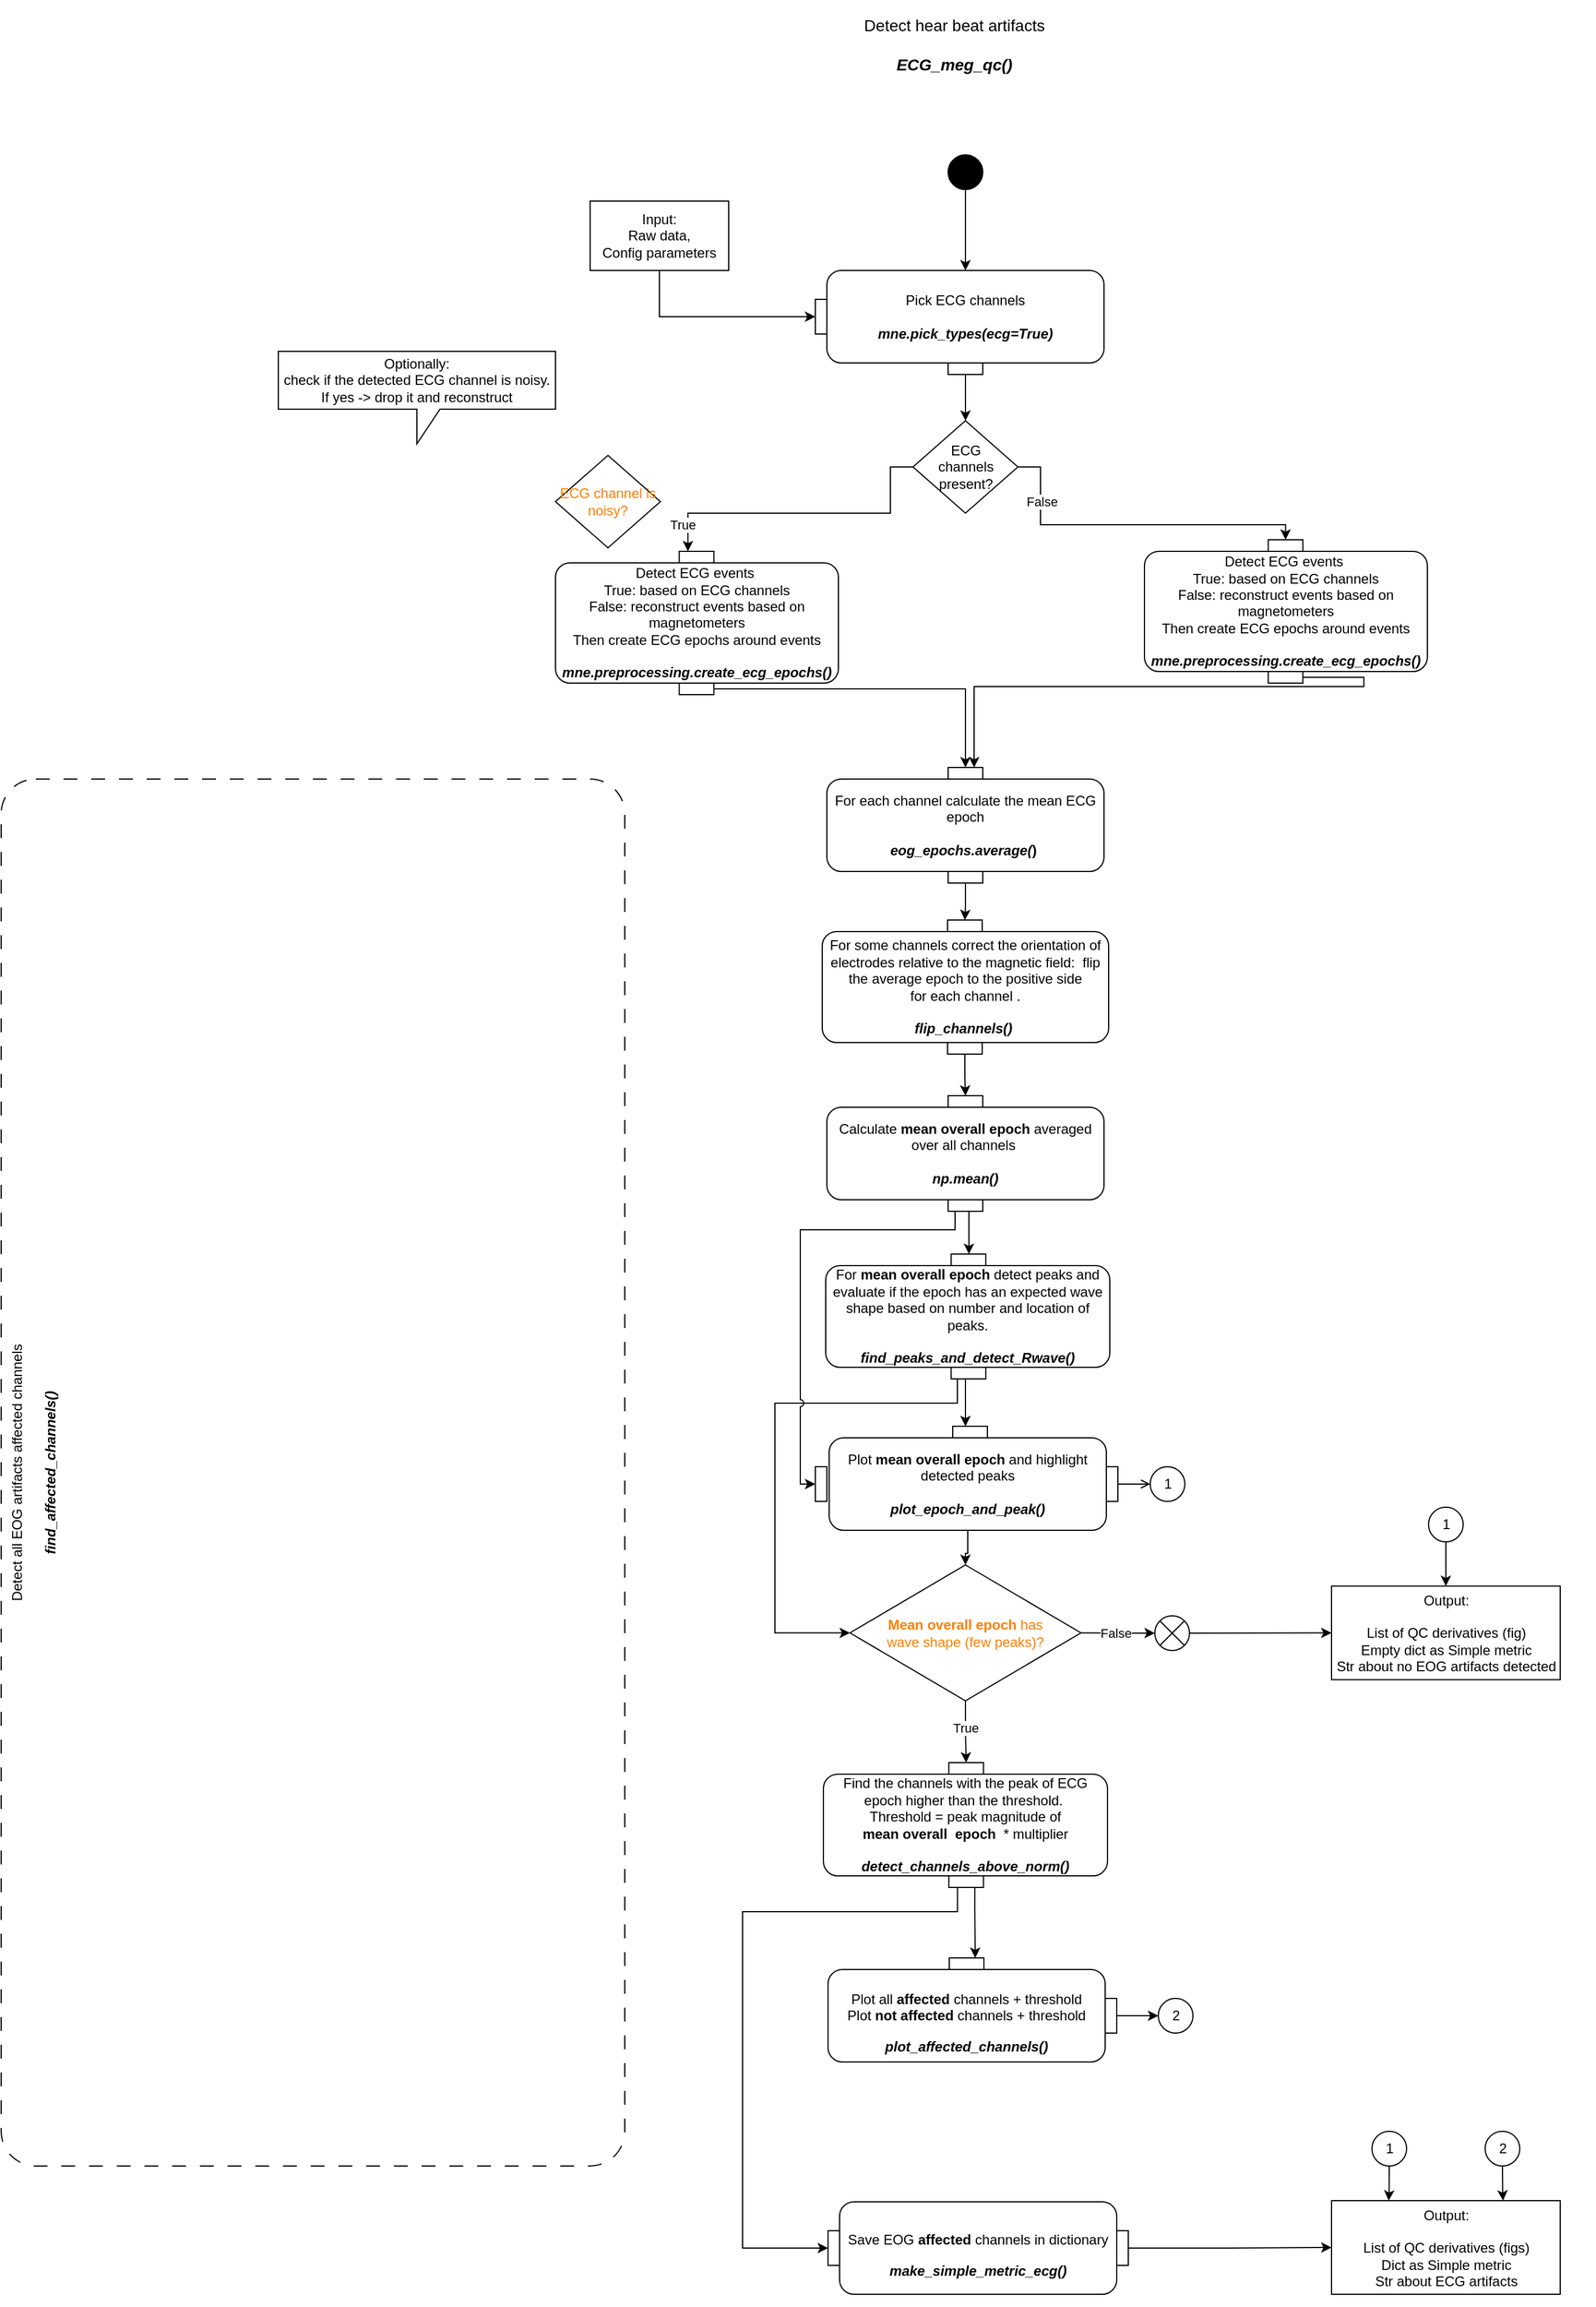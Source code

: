 <mxfile version="20.8.16" type="device"><diagram name="Page-1" id="929967ad-93f9-6ef4-fab6-5d389245f69c"><mxGraphModel dx="3105" dy="3197" grid="1" gridSize="10" guides="1" tooltips="1" connect="1" arrows="1" fold="1" page="0" pageScale="1.5" pageWidth="827" pageHeight="1169" background="none" math="0" shadow="0"><root><mxCell id="0" style=";html=1;"/><mxCell id="1" style=";html=1;" parent="0"/><mxCell id="1672d66443f91eb5-23" value="&lt;font style=&quot;font-size: 14px;&quot;&gt;&lt;span style=&quot;font-weight: normal;&quot;&gt;Detect hear beat artifacts&lt;/span&gt;&lt;br&gt;&lt;i&gt;ECG_meg_qc()&lt;/i&gt;&lt;br&gt;&lt;/font&gt;" style="text;strokeColor=none;fillColor=none;html=1;fontSize=28;fontStyle=1;verticalAlign=middle;align=center;" parent="1" vertex="1"><mxGeometry x="-1190" y="-1820" width="1110" height="40" as="geometry"/></mxCell><mxCell id="qlgW9oU40mQZMEhXMN03-3" style="edgeStyle=orthogonalEdgeStyle;rounded=0;orthogonalLoop=1;jettySize=auto;html=1;entryX=0;entryY=0.5;entryDx=0;entryDy=0;" parent="1" source="q_XP9tdPbFsaZTS1878Z-1" target="q_XP9tdPbFsaZTS1878Z-9" edge="1"><mxGeometry relative="1" as="geometry"><Array as="points"><mxPoint x="-890" y="-1560"/></Array></mxGeometry></mxCell><mxCell id="q_XP9tdPbFsaZTS1878Z-1" value="Input:&lt;br style=&quot;border-color: var(--border-color);&quot;&gt;Raw data,&lt;br&gt;Config parameters" style="rounded=0;whiteSpace=wrap;html=1;" parent="1" vertex="1"><mxGeometry x="-950" y="-1660" width="120" height="60" as="geometry"/></mxCell><mxCell id="q_XP9tdPbFsaZTS1878Z-12" value="" style="edgeStyle=orthogonalEdgeStyle;rounded=0;orthogonalLoop=1;jettySize=auto;html=1;" parent="1" source="q_XP9tdPbFsaZTS1878Z-2" target="q_XP9tdPbFsaZTS1878Z-8" edge="1"><mxGeometry relative="1" as="geometry"/></mxCell><mxCell id="q_XP9tdPbFsaZTS1878Z-2" value="" style="ellipse;fillColor=strokeColor;" parent="1" vertex="1"><mxGeometry x="-640" y="-1700" width="30" height="30" as="geometry"/></mxCell><mxCell id="q_XP9tdPbFsaZTS1878Z-7" value="" style="group;flipV=1;" parent="1" vertex="1" connectable="0"><mxGeometry x="-755" y="-1600" width="250" height="90" as="geometry"/></mxCell><mxCell id="q_XP9tdPbFsaZTS1878Z-8" value="Pick ECG channels&lt;br&gt;&lt;br&gt;&lt;b&gt;&lt;i&gt;mne.pick_types(ecg=True)&lt;/i&gt;&lt;/b&gt;" style="html=1;align=center;verticalAlign=middle;rounded=1;absoluteArcSize=1;arcSize=25;dashed=0;fontFamily=Helvetica;fontSize=12;whiteSpace=wrap;container=0;noLabel=0;imageAlign=center;" parent="q_XP9tdPbFsaZTS1878Z-7" vertex="1"><mxGeometry x="10" width="240" height="80" as="geometry"/></mxCell><mxCell id="q_XP9tdPbFsaZTS1878Z-9" value="pinIn 2" style="fontStyle=0;labelPosition=left;verticalLabelPosition=middle;align=right;verticalAlign=middle;spacingLeft=2;fontFamily=Helvetica;fontSize=12;flipH=0;resizable=0;container=0;noLabel=1;" parent="q_XP9tdPbFsaZTS1878Z-7" vertex="1"><mxGeometry y="25" width="10" height="30" as="geometry"/></mxCell><mxCell id="q_XP9tdPbFsaZTS1878Z-10" value="pinIn 1" style="fontStyle=0;labelPosition=center;verticalLabelPosition=top;align=center;verticalAlign=bottom;spacingLeft=2;fontFamily=Helvetica;fontSize=12;resizable=0;container=0;noLabel=1;" parent="q_XP9tdPbFsaZTS1878Z-7" vertex="1"><mxGeometry x="115" y="80" width="30" height="10" as="geometry"/></mxCell><mxCell id="q_XP9tdPbFsaZTS1878Z-17" value="" style="edgeStyle=orthogonalEdgeStyle;rounded=0;orthogonalLoop=1;jettySize=auto;html=1;entryX=0.5;entryY=0;entryDx=0;entryDy=0;" parent="1" source="q_XP9tdPbFsaZTS1878Z-14" target="huTJLk3M8OtfZe6XO08h-4" edge="1"><mxGeometry relative="1" as="geometry"><mxPoint x="-500" y="-1429" as="targetPoint"/><Array as="points"><mxPoint x="-560" y="-1430"/><mxPoint x="-560" y="-1380"/><mxPoint x="-348" y="-1380"/></Array></mxGeometry></mxCell><mxCell id="q_XP9tdPbFsaZTS1878Z-18" value="False" style="edgeLabel;html=1;align=center;verticalAlign=middle;resizable=0;points=[];" parent="q_XP9tdPbFsaZTS1878Z-17" vertex="1" connectable="0"><mxGeometry x="-0.092" y="-2" relative="1" as="geometry"><mxPoint x="-64" y="-22" as="offset"/></mxGeometry></mxCell><mxCell id="q_XP9tdPbFsaZTS1878Z-28" value="" style="edgeStyle=orthogonalEdgeStyle;rounded=0;orthogonalLoop=1;jettySize=auto;html=1;exitX=0;exitY=0.5;exitDx=0;exitDy=0;entryX=0.25;entryY=0;entryDx=0;entryDy=0;" parent="1" source="q_XP9tdPbFsaZTS1878Z-14" target="q_XP9tdPbFsaZTS1878Z-27" edge="1"><mxGeometry relative="1" as="geometry"><Array as="points"><mxPoint x="-690" y="-1430"/><mxPoint x="-690" y="-1390"/><mxPoint x="-865" y="-1390"/></Array></mxGeometry></mxCell><mxCell id="jzh1gqENJoQ-7TW8aTZ5-17" value="True" style="edgeLabel;html=1;align=center;verticalAlign=middle;resizable=0;points=[];" parent="q_XP9tdPbFsaZTS1878Z-28" vertex="1" connectable="0"><mxGeometry x="-0.2" y="-2" relative="1" as="geometry"><mxPoint x="-133" y="12" as="offset"/></mxGeometry></mxCell><mxCell id="q_XP9tdPbFsaZTS1878Z-14" value="ECG &lt;br&gt;channels present?" style="rhombus;whiteSpace=wrap;html=1;fontFamily=Helvetica;fontColor=#000000;" parent="1" vertex="1"><mxGeometry x="-670.44" y="-1470" width="90.87" height="80" as="geometry"/></mxCell><mxCell id="q_XP9tdPbFsaZTS1878Z-15" value="" style="edgeStyle=orthogonalEdgeStyle;rounded=0;orthogonalLoop=1;jettySize=auto;html=1;" parent="1" source="q_XP9tdPbFsaZTS1878Z-10" target="q_XP9tdPbFsaZTS1878Z-14" edge="1"><mxGeometry relative="1" as="geometry"/></mxCell><mxCell id="q_XP9tdPbFsaZTS1878Z-24" value="" style="group;spacingLeft=5;spacingRight=2;whiteSpace=wrap;" parent="1" vertex="1" connectable="0"><mxGeometry x="-980" y="-1360" width="245" height="130" as="geometry"/></mxCell><mxCell id="q_XP9tdPbFsaZTS1878Z-25" value="&lt;div style=&quot;border-color: var(--border-color);&quot;&gt;&lt;div style=&quot;border-color: var(--border-color);&quot;&gt;&lt;font style=&quot;border-color: var(--border-color);&quot;&gt;Detect ECG events&amp;nbsp;&lt;/font&gt;&lt;/div&gt;&lt;div style=&quot;border-color: var(--border-color);&quot;&gt;&lt;font style=&quot;border-color: var(--border-color);&quot;&gt;True: based on ECG channels&lt;/font&gt;&lt;/div&gt;&lt;div style=&quot;border-color: var(--border-color);&quot;&gt;&lt;font style=&quot;border-color: var(--border-color);&quot;&gt;False: reconstruct events based on magnetometers&lt;/font&gt;&lt;/div&gt;&lt;div style=&quot;border-color: var(--border-color);&quot;&gt;&lt;font style=&quot;border-color: var(--border-color);&quot;&gt;Then create ECG epochs around events&lt;/font&gt;&lt;/div&gt;&lt;/div&gt;&lt;br&gt;&lt;i&gt;&lt;b&gt;&lt;font style=&quot;border-color: var(--border-color);&quot;&gt;mne.preprocessing.&lt;/font&gt;create_ecg_epochs()&lt;/b&gt;&lt;/i&gt;" style="html=1;align=center;verticalAlign=middle;rounded=1;absoluteArcSize=1;arcSize=25;dashed=0;fontFamily=Helvetica;fontSize=12;whiteSpace=wrap;container=0;noLabel=0;imageAlign=center;" parent="q_XP9tdPbFsaZTS1878Z-24" vertex="1"><mxGeometry y="13" width="245.0" height="104" as="geometry"/></mxCell><mxCell id="q_XP9tdPbFsaZTS1878Z-26" value="pinOut 2" style="fontStyle=0;labelPosition=center;verticalLabelPosition=bottom;align=center;verticalAlign=top;spacingLeft=2;fontFamily=Helvetica;fontSize=12;resizable=0;container=0;noLabel=1;" parent="q_XP9tdPbFsaZTS1878Z-24" vertex="1"><mxGeometry x="107.187" y="117" width="30" height="10" as="geometry"/></mxCell><mxCell id="q_XP9tdPbFsaZTS1878Z-27" value="pinIn 1" style="fontStyle=0;labelPosition=center;verticalLabelPosition=top;align=center;verticalAlign=bottom;spacingLeft=2;fontFamily=Helvetica;fontSize=12;resizable=0;container=0;noLabel=1;" parent="q_XP9tdPbFsaZTS1878Z-24" vertex="1"><mxGeometry x="107.187" y="3" width="30" height="10" as="geometry"/></mxCell><mxCell id="q_XP9tdPbFsaZTS1878Z-124" value="" style="edgeStyle=orthogonalEdgeStyle;rounded=0;orthogonalLoop=1;jettySize=auto;html=1;" parent="1" source="q_XP9tdPbFsaZTS1878Z-117" target="q_XP9tdPbFsaZTS1878Z-123" edge="1"><mxGeometry relative="1" as="geometry"/></mxCell><mxCell id="q_XP9tdPbFsaZTS1878Z-125" value="True" style="edgeLabel;html=1;align=center;verticalAlign=middle;resizable=0;points=[];" parent="q_XP9tdPbFsaZTS1878Z-124" vertex="1" connectable="0"><mxGeometry x="-0.128" relative="1" as="geometry"><mxPoint as="offset"/></mxGeometry></mxCell><mxCell id="jzh1gqENJoQ-7TW8aTZ5-4" value="" style="edgeStyle=orthogonalEdgeStyle;rounded=0;jumpStyle=arc;orthogonalLoop=1;jettySize=auto;html=1;" parent="1" source="q_XP9tdPbFsaZTS1878Z-117" target="jzh1gqENJoQ-7TW8aTZ5-3" edge="1"><mxGeometry relative="1" as="geometry"/></mxCell><mxCell id="jzh1gqENJoQ-7TW8aTZ5-5" value="False" style="edgeLabel;html=1;align=center;verticalAlign=middle;resizable=0;points=[];" parent="jzh1gqENJoQ-7TW8aTZ5-4" vertex="1" connectable="0"><mxGeometry x="-0.066" relative="1" as="geometry"><mxPoint as="offset"/></mxGeometry></mxCell><mxCell id="q_XP9tdPbFsaZTS1878Z-117" value="&lt;font color=&quot;#ff8000&quot;&gt;&lt;b&gt;Mean overall epoch&lt;/b&gt; has &lt;br&gt;wave shape (few peaks)?&lt;/font&gt;" style="rhombus;html=1;fontSize=12;whiteSpace=wrap;" parent="1" vertex="1"><mxGeometry x="-725" y="-480" width="200" height="117.5" as="geometry"/></mxCell><mxCell id="q_XP9tdPbFsaZTS1878Z-118" style="edgeStyle=orthogonalEdgeStyle;rounded=0;orthogonalLoop=1;jettySize=auto;html=1;entryX=0;entryY=0.5;entryDx=0;entryDy=0;exitX=0.25;exitY=1;exitDx=0;exitDy=0;jumpStyle=arc;" parent="1" source="q_XP9tdPbFsaZTS1878Z-78" target="q_XP9tdPbFsaZTS1878Z-117" edge="1"><mxGeometry relative="1" as="geometry"><mxPoint x="-618" y="-641" as="sourcePoint"/><Array as="points"><mxPoint x="-632" y="-620"/><mxPoint x="-790" y="-620"/><mxPoint x="-790" y="-421"/></Array><mxPoint x="-750" y="-421" as="targetPoint"/></mxGeometry></mxCell><mxCell id="q_XP9tdPbFsaZTS1878Z-120" value="" style="group" parent="1" vertex="1" connectable="0"><mxGeometry x="-747" y="-310" width="397" height="290" as="geometry"/></mxCell><mxCell id="q_XP9tdPbFsaZTS1878Z-121" value="&lt;div style=&quot;border-color: var(--border-color);&quot;&gt;Find the channels with the&amp;nbsp;peak&lt;span style=&quot;border-color: var(--border-color); background-color: initial;&quot;&gt;&amp;nbsp;of ECG epoch higher than the threshold.&amp;nbsp;&lt;/span&gt;&lt;/div&gt;&lt;div style=&quot;border-color: var(--border-color);&quot;&gt;&lt;span style=&quot;border-color: var(--border-color); background-color: initial;&quot;&gt;Threshold = peak magnitude of &lt;br&gt;&lt;b&gt;mean overall&amp;nbsp; epoch&lt;/b&gt;&amp;nbsp; * multiplier&lt;/span&gt;&lt;/div&gt;&lt;br style=&quot;border-color: var(--border-color);&quot;&gt;&lt;b&gt;&lt;i&gt;detect_channels_above_norm()&lt;/i&gt;&lt;/b&gt;" style="html=1;align=center;verticalAlign=middle;rounded=1;absoluteArcSize=1;arcSize=25;dashed=0;fontFamily=Helvetica;fontSize=12;whiteSpace=wrap;container=0;noLabel=0;imageAlign=center;" parent="q_XP9tdPbFsaZTS1878Z-120" vertex="1"><mxGeometry x="-1" y="11" width="246.0" height="88" as="geometry"/></mxCell><mxCell id="q_XP9tdPbFsaZTS1878Z-122" value="pinOut 2" style="fontStyle=0;labelPosition=center;verticalLabelPosition=bottom;align=center;verticalAlign=top;spacingLeft=2;fontFamily=Helvetica;fontSize=12;resizable=0;container=0;noLabel=1;" parent="q_XP9tdPbFsaZTS1878Z-120" vertex="1"><mxGeometry x="107.625" y="99.0" width="30" height="10" as="geometry"/></mxCell><mxCell id="q_XP9tdPbFsaZTS1878Z-123" value="pinIn 1" style="fontStyle=0;labelPosition=center;verticalLabelPosition=top;align=center;verticalAlign=bottom;spacingLeft=2;fontFamily=Helvetica;fontSize=12;resizable=0;container=0;noLabel=1;" parent="q_XP9tdPbFsaZTS1878Z-120" vertex="1"><mxGeometry x="107.625" y="1" width="30" height="10" as="geometry"/></mxCell><mxCell id="q_XP9tdPbFsaZTS1878Z-130" value="" style="edgeStyle=orthogonalEdgeStyle;rounded=0;orthogonalLoop=1;jettySize=auto;html=1;exitX=0.75;exitY=1;exitDx=0;exitDy=0;entryX=0.75;entryY=0;entryDx=0;entryDy=0;" parent="1" source="q_XP9tdPbFsaZTS1878Z-122" target="q_XP9tdPbFsaZTS1878Z-129" edge="1"><mxGeometry relative="1" as="geometry"><mxPoint x="-621" y="-200" as="sourcePoint"/><mxPoint x="-621" y="-160" as="targetPoint"/><Array as="points"><mxPoint x="-617" y="-181"/><mxPoint x="-616" y="-160"/></Array></mxGeometry></mxCell><mxCell id="q_XP9tdPbFsaZTS1878Z-132" value="" style="group" parent="1" vertex="1" connectable="0"><mxGeometry x="-744" y="-140" width="250" height="100" as="geometry"/></mxCell><mxCell id="q_XP9tdPbFsaZTS1878Z-126" value="" style="group" parent="q_XP9tdPbFsaZTS1878Z-132" vertex="1" connectable="0"><mxGeometry width="240" height="100" as="geometry"/></mxCell><mxCell id="q_XP9tdPbFsaZTS1878Z-127" value="&lt;p style=&quot;border-color: var(--border-color);&quot;&gt;Plot all&lt;b style=&quot;border-color: var(--border-color);&quot;&gt;&amp;nbsp;affected&lt;/b&gt;&amp;nbsp;channels + threshold&lt;br&gt;&lt;span style=&quot;background-color: initial;&quot;&gt;Plot&amp;nbsp;&lt;/span&gt;&lt;b style=&quot;background-color: initial; border-color: var(--border-color);&quot;&gt;not affected&amp;nbsp;&lt;/b&gt;&lt;span style=&quot;background-color: initial;&quot;&gt;channels + threshold&lt;/span&gt;&lt;/p&gt;&lt;b&gt;&lt;i&gt;plot_affected_channels()&lt;/i&gt;&lt;/b&gt;" style="html=1;align=center;verticalAlign=middle;rounded=1;absoluteArcSize=1;arcSize=25;dashed=0;fontFamily=Helvetica;fontSize=12;whiteSpace=wrap;container=0;noLabel=0;imageAlign=center;" parent="q_XP9tdPbFsaZTS1878Z-126" vertex="1"><mxGeometry y="10" width="240" height="80" as="geometry"/></mxCell><mxCell id="q_XP9tdPbFsaZTS1878Z-129" value="pinIn 1" style="fontStyle=0;labelPosition=center;verticalLabelPosition=top;align=center;verticalAlign=bottom;spacingLeft=2;fontFamily=Helvetica;fontSize=12;resizable=0;container=0;noLabel=1;" parent="q_XP9tdPbFsaZTS1878Z-126" vertex="1"><mxGeometry x="105" width="30" height="10" as="geometry"/></mxCell><mxCell id="q_XP9tdPbFsaZTS1878Z-131" value="pinOut 1" style="fontStyle=0;labelPosition=right;verticalLabelPosition=middle;align=left;verticalAlign=middle;spacingLeft=2;fontFamily=Helvetica;fontSize=12;resizable=0;container=0;noLabel=1;" parent="q_XP9tdPbFsaZTS1878Z-132" vertex="1"><mxGeometry x="240" y="35.0" width="10" height="30" as="geometry"/></mxCell><mxCell id="q_XP9tdPbFsaZTS1878Z-162" value="2" style="ellipse;html=1;" parent="1" vertex="1"><mxGeometry x="-458" y="-105" width="30" height="30" as="geometry"/></mxCell><mxCell id="q_XP9tdPbFsaZTS1878Z-163" value="" style="edgeStyle=orthogonalEdgeStyle;rounded=0;orthogonalLoop=1;jettySize=auto;html=1;" parent="1" source="q_XP9tdPbFsaZTS1878Z-131" target="q_XP9tdPbFsaZTS1878Z-162" edge="1"><mxGeometry relative="1" as="geometry"/></mxCell><mxCell id="zNMVAwUSSOP5G73fzrCB-3" value="" style="edgeStyle=orthogonalEdgeStyle;rounded=0;orthogonalLoop=1;jettySize=auto;html=1;" parent="1" source="q_XP9tdPbFsaZTS1878Z-26" target="q_XP9tdPbFsaZTS1878Z-42" edge="1"><mxGeometry relative="1" as="geometry"/></mxCell><mxCell id="zNMVAwUSSOP5G73fzrCB-4" style="edgeStyle=orthogonalEdgeStyle;rounded=0;orthogonalLoop=1;jettySize=auto;html=1;exitX=0.25;exitY=1;exitDx=0;exitDy=0;entryX=0;entryY=0.5;entryDx=0;entryDy=0;" parent="1" source="q_XP9tdPbFsaZTS1878Z-122" target="zNMVAwUSSOP5G73fzrCB-5" edge="1"><mxGeometry relative="1" as="geometry"><mxPoint x="-778" y="-10" as="targetPoint"/><Array as="points"><mxPoint x="-631" y="-180"/><mxPoint x="-818" y="-180"/><mxPoint x="-818" y="111"/></Array></mxGeometry></mxCell><mxCell id="zNMVAwUSSOP5G73fzrCB-7" value="" style="group" parent="1" vertex="1" connectable="0"><mxGeometry x="-744" y="61" width="260" height="100" as="geometry"/></mxCell><mxCell id="q_XP9tdPbFsaZTS1878Z-164" value="" style="group" parent="zNMVAwUSSOP5G73fzrCB-7" vertex="1" connectable="0"><mxGeometry x="10" width="250" height="100" as="geometry"/></mxCell><mxCell id="q_XP9tdPbFsaZTS1878Z-165" value="" style="group" parent="q_XP9tdPbFsaZTS1878Z-164" vertex="1" connectable="0"><mxGeometry width="240" height="100" as="geometry"/></mxCell><mxCell id="q_XP9tdPbFsaZTS1878Z-166" value="&lt;p style=&quot;border-color: var(--border-color);&quot;&gt;Save EOG&amp;nbsp;&lt;b style=&quot;border-color: var(--border-color);&quot;&gt;affected&lt;/b&gt;&amp;nbsp;channels in dictionary&lt;br&gt;&lt;/p&gt;&lt;i&gt;&lt;b&gt;make_simple_metric_ecg()&lt;/b&gt;&lt;/i&gt;" style="html=1;align=center;verticalAlign=middle;rounded=1;absoluteArcSize=1;arcSize=25;dashed=0;fontFamily=Helvetica;fontSize=12;whiteSpace=wrap;container=0;noLabel=0;imageAlign=center;" parent="q_XP9tdPbFsaZTS1878Z-165" vertex="1"><mxGeometry y="10" width="240" height="80" as="geometry"/></mxCell><mxCell id="q_XP9tdPbFsaZTS1878Z-168" value="pinOut 1" style="fontStyle=0;labelPosition=right;verticalLabelPosition=middle;align=left;verticalAlign=middle;spacingLeft=2;fontFamily=Helvetica;fontSize=12;resizable=0;container=0;noLabel=1;" parent="q_XP9tdPbFsaZTS1878Z-164" vertex="1"><mxGeometry x="240" y="35.0" width="10" height="30" as="geometry"/></mxCell><mxCell id="zNMVAwUSSOP5G73fzrCB-5" value="pinOut 1" style="fontStyle=0;labelPosition=right;verticalLabelPosition=middle;align=left;verticalAlign=middle;spacingLeft=2;fontFamily=Helvetica;fontSize=12;resizable=0;container=0;noLabel=1;" parent="zNMVAwUSSOP5G73fzrCB-7" vertex="1"><mxGeometry y="35.0" width="10" height="30" as="geometry"/></mxCell><mxCell id="zNMVAwUSSOP5G73fzrCB-8" value="Output:&lt;br style=&quot;border-color: var(--border-color);&quot;&gt;&lt;br style=&quot;border-color: var(--border-color);&quot;&gt;List of QC derivatives (figs)&lt;br style=&quot;border-color: var(--border-color);&quot;&gt;Dict as Simple metric&lt;br style=&quot;border-color: var(--border-color);&quot;&gt;Str about ECG artifacts" style="html=1;dashed=0;fontFamily=Helvetica;fontSize=12;fontColor=rgb(0, 0, 0);align=center;strokeColor=rgb(0, 0, 0);fillColor=rgb(255, 255, 255);" parent="1" vertex="1"><mxGeometry x="-308" y="70" width="198" height="81" as="geometry"/></mxCell><mxCell id="zNMVAwUSSOP5G73fzrCB-9" style="edgeStyle=orthogonalEdgeStyle;rounded=0;orthogonalLoop=1;jettySize=auto;html=1;" parent="1" source="q_XP9tdPbFsaZTS1878Z-168" target="zNMVAwUSSOP5G73fzrCB-8" edge="1"><mxGeometry relative="1" as="geometry"/></mxCell><mxCell id="q_XP9tdPbFsaZTS1878Z-39" value="" style="group" parent="1" vertex="1" connectable="0"><mxGeometry x="-745" y="-1170" width="240" height="100" as="geometry"/></mxCell><mxCell id="q_XP9tdPbFsaZTS1878Z-40" value="For each channel calculate the mean ECG epoch&lt;br&gt;&lt;br&gt;&lt;b&gt;&lt;i&gt;eog_epochs&lt;span style=&quot;border-color: var(--border-color); background-color: initial;&quot;&gt;.&lt;/span&gt;&lt;span style=&quot;border-color: var(--border-color); background-color: initial;&quot;&gt;average(&lt;/span&gt;&lt;/i&gt;&lt;/b&gt;&lt;span style=&quot;border-color: var(--border-color); font-weight: 700; background-color: initial;&quot;&gt;)&amp;nbsp;&lt;/span&gt;" style="html=1;align=center;verticalAlign=middle;rounded=1;absoluteArcSize=1;arcSize=25;dashed=0;fontFamily=Helvetica;fontSize=12;whiteSpace=wrap;container=0;noLabel=0;imageAlign=center;" parent="q_XP9tdPbFsaZTS1878Z-39" vertex="1"><mxGeometry y="10" width="240" height="80" as="geometry"/></mxCell><mxCell id="q_XP9tdPbFsaZTS1878Z-41" value="pinOut 2" style="fontStyle=0;labelPosition=center;verticalLabelPosition=bottom;align=center;verticalAlign=top;spacingLeft=2;fontFamily=Helvetica;fontSize=12;resizable=0;container=0;noLabel=1;" parent="q_XP9tdPbFsaZTS1878Z-39" vertex="1"><mxGeometry x="105" y="90" width="30" height="10" as="geometry"/></mxCell><mxCell id="q_XP9tdPbFsaZTS1878Z-42" value="pinIn 1" style="fontStyle=0;labelPosition=center;verticalLabelPosition=top;align=center;verticalAlign=bottom;spacingLeft=2;fontFamily=Helvetica;fontSize=12;resizable=0;container=0;noLabel=1;" parent="q_XP9tdPbFsaZTS1878Z-39" vertex="1"><mxGeometry x="105" width="30" height="10" as="geometry"/></mxCell><mxCell id="q_XP9tdPbFsaZTS1878Z-43" value="" style="group" parent="1" vertex="1" connectable="0"><mxGeometry x="-749" y="-1040" width="248" height="120" as="geometry"/></mxCell><mxCell id="q_XP9tdPbFsaZTS1878Z-44" value="For some channels correct the orientation of electrodes relative to the magnetic field:&amp;nbsp;&amp;nbsp;flip the average epoch to the positive side&lt;br&gt;for each channel&amp;nbsp;&lt;span style=&quot;border-color: var(--border-color); background-color: initial;&quot;&gt;.&lt;/span&gt;&lt;br&gt;&lt;br&gt;&lt;b&gt;&lt;i&gt;flip_channels()&lt;/i&gt;&lt;/b&gt;&amp;nbsp;" style="html=1;align=center;verticalAlign=middle;rounded=1;absoluteArcSize=1;arcSize=25;dashed=0;fontFamily=Helvetica;fontSize=12;whiteSpace=wrap;container=0;noLabel=0;imageAlign=center;" parent="q_XP9tdPbFsaZTS1878Z-43" vertex="1"><mxGeometry y="12" width="248" height="96" as="geometry"/></mxCell><mxCell id="q_XP9tdPbFsaZTS1878Z-45" value="pinOut 2" style="fontStyle=0;labelPosition=center;verticalLabelPosition=bottom;align=center;verticalAlign=top;spacingLeft=2;fontFamily=Helvetica;fontSize=12;resizable=0;container=0;noLabel=1;" parent="q_XP9tdPbFsaZTS1878Z-43" vertex="1"><mxGeometry x="108.5" y="108" width="30" height="10" as="geometry"/></mxCell><mxCell id="q_XP9tdPbFsaZTS1878Z-46" value="pinIn 1" style="fontStyle=0;labelPosition=center;verticalLabelPosition=top;align=center;verticalAlign=bottom;spacingLeft=2;fontFamily=Helvetica;fontSize=12;resizable=0;container=0;noLabel=1;" parent="q_XP9tdPbFsaZTS1878Z-43" vertex="1"><mxGeometry x="108.5" y="2" width="30" height="10" as="geometry"/></mxCell><mxCell id="q_XP9tdPbFsaZTS1878Z-47" value="" style="edgeStyle=orthogonalEdgeStyle;rounded=0;orthogonalLoop=1;jettySize=auto;html=1;" parent="1" source="q_XP9tdPbFsaZTS1878Z-41" target="q_XP9tdPbFsaZTS1878Z-46" edge="1"><mxGeometry relative="1" as="geometry"/></mxCell><mxCell id="q_XP9tdPbFsaZTS1878Z-57" value="" style="edgeStyle=orthogonalEdgeStyle;rounded=0;orthogonalLoop=1;jettySize=auto;html=1;" parent="1" source="q_XP9tdPbFsaZTS1878Z-45" target="q_XP9tdPbFsaZTS1878Z-55" edge="1"><mxGeometry relative="1" as="geometry"/></mxCell><mxCell id="q_XP9tdPbFsaZTS1878Z-108" style="edgeStyle=orthogonalEdgeStyle;rounded=0;orthogonalLoop=1;jettySize=auto;html=1;entryX=0.5;entryY=0;entryDx=0;entryDy=0;" parent="1" edge="1"><mxGeometry relative="1" as="geometry"><mxPoint x="-626.444" y="-641" as="sourcePoint"/><mxPoint x="-625" y="-600" as="targetPoint"/><Array as="points"><mxPoint x="-625" y="-641"/></Array></mxGeometry></mxCell><mxCell id="q_XP9tdPbFsaZTS1878Z-109" style="edgeStyle=orthogonalEdgeStyle;rounded=0;orthogonalLoop=1;jettySize=auto;html=1;entryX=0;entryY=0.5;entryDx=0;entryDy=0;jumpStyle=arc;exitX=0.25;exitY=1;exitDx=0;exitDy=0;" parent="1" source="q_XP9tdPbFsaZTS1878Z-54" target="q_XP9tdPbFsaZTS1878Z-116" edge="1"><mxGeometry relative="1" as="geometry"><mxPoint x="-660" y="-780" as="sourcePoint"/><Array as="points"><mxPoint x="-634" y="-770"/><mxPoint x="-768" y="-770"/><mxPoint x="-768" y="-550"/></Array></mxGeometry></mxCell><mxCell id="q_XP9tdPbFsaZTS1878Z-110" value="1" style="ellipse;html=1;" parent="1" vertex="1"><mxGeometry x="-465" y="-565" width="30" height="30" as="geometry"/></mxCell><mxCell id="q_XP9tdPbFsaZTS1878Z-111" value="" style="endArrow=open;html=1;rounded=0;align=center;verticalAlign=top;endFill=0;labelBackgroundColor=none;endSize=6;exitX=1;exitY=0.5;exitDx=0;exitDy=0;" parent="1" source="q_XP9tdPbFsaZTS1878Z-115" target="q_XP9tdPbFsaZTS1878Z-110" edge="1"><mxGeometry relative="1" as="geometry"><mxPoint x="-478" y="-550" as="sourcePoint"/></mxGeometry></mxCell><mxCell id="q_XP9tdPbFsaZTS1878Z-116" value="pinOut 1" style="fontStyle=0;labelPosition=right;verticalLabelPosition=middle;align=left;verticalAlign=middle;spacingLeft=2;fontFamily=Helvetica;fontSize=12;resizable=0;container=0;noLabel=1;" parent="1" vertex="1"><mxGeometry x="-755" y="-565.0" width="10" height="30" as="geometry"/></mxCell><mxCell id="jzh1gqENJoQ-7TW8aTZ5-2" value="" style="edgeStyle=orthogonalEdgeStyle;rounded=0;jumpStyle=arc;orthogonalLoop=1;jettySize=auto;html=1;" parent="1" source="q_XP9tdPbFsaZTS1878Z-102" target="q_XP9tdPbFsaZTS1878Z-117" edge="1"><mxGeometry relative="1" as="geometry"/></mxCell><mxCell id="jzh1gqENJoQ-7TW8aTZ5-9" style="edgeStyle=orthogonalEdgeStyle;rounded=0;jumpStyle=arc;orthogonalLoop=1;jettySize=auto;html=1;entryX=0.25;entryY=0;entryDx=0;entryDy=0;" parent="1" source="jzh1gqENJoQ-7TW8aTZ5-6" target="zNMVAwUSSOP5G73fzrCB-8" edge="1"><mxGeometry relative="1" as="geometry"/></mxCell><mxCell id="jzh1gqENJoQ-7TW8aTZ5-6" value="1" style="ellipse;html=1;" parent="1" vertex="1"><mxGeometry x="-273" y="10" width="30" height="30" as="geometry"/></mxCell><mxCell id="jzh1gqENJoQ-7TW8aTZ5-12" style="edgeStyle=orthogonalEdgeStyle;rounded=0;jumpStyle=arc;orthogonalLoop=1;jettySize=auto;html=1;entryX=0.75;entryY=0;entryDx=0;entryDy=0;" parent="1" source="jzh1gqENJoQ-7TW8aTZ5-7" target="zNMVAwUSSOP5G73fzrCB-8" edge="1"><mxGeometry relative="1" as="geometry"/></mxCell><mxCell id="jzh1gqENJoQ-7TW8aTZ5-7" value="2" style="ellipse;html=1;" parent="1" vertex="1"><mxGeometry x="-175" y="10" width="30" height="30" as="geometry"/></mxCell><mxCell id="jzh1gqENJoQ-7TW8aTZ5-13" value="Output:&lt;br style=&quot;border-color: var(--border-color);&quot;&gt;&lt;br style=&quot;border-color: var(--border-color);&quot;&gt;List of QC derivatives (fig)&lt;br style=&quot;border-color: var(--border-color);&quot;&gt;Empty dict as Simple metric&lt;br style=&quot;border-color: var(--border-color);&quot;&gt;Str about no EOG artifacts detected" style="html=1;dashed=0;fontFamily=Helvetica;fontSize=12;fontColor=rgb(0, 0, 0);align=center;strokeColor=rgb(0, 0, 0);fillColor=rgb(255, 255, 255);" parent="1" vertex="1"><mxGeometry x="-308" y="-461.75" width="198" height="81" as="geometry"/></mxCell><mxCell id="jzh1gqENJoQ-7TW8aTZ5-14" style="edgeStyle=orthogonalEdgeStyle;rounded=0;jumpStyle=arc;orthogonalLoop=1;jettySize=auto;html=1;entryX=0;entryY=0.5;entryDx=0;entryDy=0;" parent="1" source="jzh1gqENJoQ-7TW8aTZ5-3" target="jzh1gqENJoQ-7TW8aTZ5-13" edge="1"><mxGeometry relative="1" as="geometry"/></mxCell><mxCell id="jzh1gqENJoQ-7TW8aTZ5-16" value="" style="edgeStyle=orthogonalEdgeStyle;rounded=0;jumpStyle=arc;orthogonalLoop=1;jettySize=auto;html=1;" parent="1" source="jzh1gqENJoQ-7TW8aTZ5-15" target="jzh1gqENJoQ-7TW8aTZ5-13" edge="1"><mxGeometry relative="1" as="geometry"/></mxCell><mxCell id="jzh1gqENJoQ-7TW8aTZ5-15" value="1" style="ellipse;html=1;" parent="1" vertex="1"><mxGeometry x="-224" y="-530" width="30" height="30" as="geometry"/></mxCell><mxCell id="q_XP9tdPbFsaZTS1878Z-77" value="&lt;font style=&quot;border-color: var(--border-color); background-color: initial;&quot;&gt;For&amp;nbsp;&lt;b style=&quot;border-color: var(--border-color);&quot;&gt;mean overall epoch&amp;nbsp;&lt;/b&gt;&lt;/font&gt;detect peaks and evaluate if the epoch has an expected wave shape based on number and location of peaks.&lt;br style=&quot;border-color: var(--border-color);&quot;&gt;&lt;br style=&quot;border-color: var(--border-color);&quot;&gt;&lt;b&gt;&lt;i&gt;find_peaks_and_detect_Rwave()&lt;/i&gt;&lt;/b&gt;" style="html=1;align=center;verticalAlign=middle;rounded=1;absoluteArcSize=1;arcSize=25;dashed=0;fontFamily=Helvetica;fontSize=12;whiteSpace=wrap;container=0;noLabel=0;imageAlign=center;" parent="1" vertex="1"><mxGeometry x="-746" y="-739" width="246.0" height="88" as="geometry"/></mxCell><mxCell id="q_XP9tdPbFsaZTS1878Z-78" value="pinOut 2" style="fontStyle=0;labelPosition=center;verticalLabelPosition=bottom;align=center;verticalAlign=top;spacingLeft=2;fontFamily=Helvetica;fontSize=12;resizable=0;container=0;noLabel=1;" parent="1" vertex="1"><mxGeometry x="-637.375" y="-651" width="30" height="10" as="geometry"/></mxCell><mxCell id="q_XP9tdPbFsaZTS1878Z-79" value="pinIn 1" style="fontStyle=0;labelPosition=center;verticalLabelPosition=top;align=center;verticalAlign=bottom;spacingLeft=2;fontFamily=Helvetica;fontSize=12;resizable=0;container=0;noLabel=1;" parent="1" vertex="1"><mxGeometry x="-637.375" y="-749" width="30" height="10" as="geometry"/></mxCell><mxCell id="q_XP9tdPbFsaZTS1878Z-80" value="" style="edgeStyle=orthogonalEdgeStyle;rounded=0;orthogonalLoop=1;jettySize=auto;html=1;" parent="1" source="q_XP9tdPbFsaZTS1878Z-54" target="q_XP9tdPbFsaZTS1878Z-79" edge="1"><mxGeometry relative="1" as="geometry"><Array as="points"><mxPoint x="-622" y="-780"/><mxPoint x="-622" y="-780"/></Array></mxGeometry></mxCell><mxCell id="q_XP9tdPbFsaZTS1878Z-53" value="&lt;font style=&quot;border-color: var(--border-color); background-color: initial; text-align: left;&quot;&gt;Calculate &lt;b&gt;mean overall epoch&lt;/b&gt; averaged over&lt;/font&gt;&amp;nbsp;all channels&amp;nbsp;&lt;br style=&quot;border-color: var(--border-color);&quot;&gt;&lt;br style=&quot;border-color: var(--border-color);&quot;&gt;&lt;b style=&quot;border-color: var(--border-color);&quot;&gt;&lt;i style=&quot;border-color: var(--border-color);&quot;&gt;np.mean()&lt;/i&gt;&lt;/b&gt;" style="html=1;align=center;verticalAlign=middle;rounded=1;absoluteArcSize=1;arcSize=25;dashed=0;fontFamily=Helvetica;fontSize=12;whiteSpace=wrap;container=0;noLabel=0;imageAlign=center;" parent="1" vertex="1"><mxGeometry x="-745" y="-876" width="240" height="80" as="geometry"/></mxCell><mxCell id="q_XP9tdPbFsaZTS1878Z-54" value="pinOut 2" style="fontStyle=0;labelPosition=center;verticalLabelPosition=bottom;align=center;verticalAlign=top;spacingLeft=2;fontFamily=Helvetica;fontSize=12;resizable=0;container=0;noLabel=1;" parent="1" vertex="1"><mxGeometry x="-640" y="-796" width="30" height="10" as="geometry"/></mxCell><mxCell id="q_XP9tdPbFsaZTS1878Z-55" value="pinIn 1" style="fontStyle=0;labelPosition=center;verticalLabelPosition=top;align=center;verticalAlign=bottom;spacingLeft=2;fontFamily=Helvetica;fontSize=12;resizable=0;container=0;noLabel=1;" parent="1" vertex="1"><mxGeometry x="-640" y="-886" width="30" height="10" as="geometry"/></mxCell><mxCell id="jzh1gqENJoQ-7TW8aTZ5-3" value="" style="shape=sumEllipse;perimeter=ellipsePerimeter;whiteSpace=wrap;html=1;backgroundOutline=1;fontFamily=Courier New;fontSize=12;" parent="1" vertex="1"><mxGeometry x="-461" y="-436" width="30" height="30" as="geometry"/></mxCell><mxCell id="q_XP9tdPbFsaZTS1878Z-101" value="" style="group" parent="1" vertex="1" connectable="0"><mxGeometry x="-743" y="-600" width="395" height="590" as="geometry"/></mxCell><mxCell id="q_XP9tdPbFsaZTS1878Z-102" value="Plot&amp;nbsp;&lt;b style=&quot;border-color: var(--border-color);&quot;&gt;mean overall&lt;/b&gt;&lt;span style=&quot;border-color: var(--border-color);&quot;&gt;&amp;nbsp;&lt;b&gt;epoch&lt;/b&gt; and highlight detected peaks&lt;/span&gt;&lt;br style=&quot;border-color: var(--border-color);&quot;&gt;&lt;br style=&quot;border-color: var(--border-color);&quot;&gt;&lt;b&gt;&lt;i&gt;plot_epoch_and_peak()&lt;/i&gt;&lt;/b&gt;" style="html=1;align=center;verticalAlign=middle;rounded=1;absoluteArcSize=1;arcSize=25;dashed=0;fontFamily=Helvetica;fontSize=12;whiteSpace=wrap;container=0;noLabel=0;imageAlign=center;" parent="q_XP9tdPbFsaZTS1878Z-101" vertex="1"><mxGeometry y="10" width="240" height="80" as="geometry"/></mxCell><mxCell id="q_XP9tdPbFsaZTS1878Z-106" value="pinIn 1" style="fontStyle=0;labelPosition=center;verticalLabelPosition=top;align=center;verticalAlign=bottom;spacingLeft=2;fontFamily=Helvetica;fontSize=12;resizable=0;container=0;noLabel=1;" parent="q_XP9tdPbFsaZTS1878Z-101" vertex="1"><mxGeometry x="107" width="30" height="10" as="geometry"/></mxCell><mxCell id="q_XP9tdPbFsaZTS1878Z-115" value="pinOut 1" style="fontStyle=0;labelPosition=right;verticalLabelPosition=middle;align=left;verticalAlign=middle;spacingLeft=2;fontFamily=Helvetica;fontSize=12;resizable=0;container=0;noLabel=1;" parent="q_XP9tdPbFsaZTS1878Z-101" vertex="1"><mxGeometry x="240" y="35.0" width="10" height="30" as="geometry"/></mxCell><mxCell id="q_XP9tdPbFsaZTS1878Z-31" value="Detect all EOG artifacts affected channels&lt;br&gt;&lt;br&gt;&lt;b&gt;&lt;i&gt;find_affected_channels()&lt;/i&gt;&lt;/b&gt;" style="html=1;align=center;verticalAlign=top;rounded=1;absoluteArcSize=1;arcSize=60;dashed=1;fontFamily=Helvetica;fontSize=12;whiteSpace=wrap;container=0;noLabel=0;imageAlign=center;horizontal=0;fillColor=none;dashPattern=12 12;" parent="1" vertex="1"><mxGeometry x="-1460" y="-1160" width="540" height="1200" as="geometry"/></mxCell><mxCell id="qlgW9oU40mQZMEhXMN03-1" value="Optionally:&lt;br style=&quot;border-color: var(--border-color);&quot;&gt;check if the detected ECG channel is noisy. If yes -&amp;gt; drop it and reconstruct" style="shape=callout;whiteSpace=wrap;html=1;perimeter=calloutPerimeter;fontFamily=Helvetica;fontColor=#000000;" parent="1" vertex="1"><mxGeometry x="-1220" y="-1530" width="240" height="80" as="geometry"/></mxCell><mxCell id="huTJLk3M8OtfZe6XO08h-1" value="" style="group;spacingLeft=5;spacingRight=2;whiteSpace=wrap;" vertex="1" connectable="0" parent="1"><mxGeometry x="-470" y="-1370" width="245" height="130" as="geometry"/></mxCell><mxCell id="huTJLk3M8OtfZe6XO08h-2" value="&lt;div style=&quot;border-color: var(--border-color);&quot;&gt;&lt;div style=&quot;border-color: var(--border-color);&quot;&gt;&lt;font style=&quot;border-color: var(--border-color);&quot;&gt;Detect ECG events&amp;nbsp;&lt;/font&gt;&lt;/div&gt;&lt;div style=&quot;border-color: var(--border-color);&quot;&gt;&lt;font style=&quot;border-color: var(--border-color);&quot;&gt;True: based on ECG channels&lt;/font&gt;&lt;/div&gt;&lt;div style=&quot;border-color: var(--border-color);&quot;&gt;&lt;font style=&quot;border-color: var(--border-color);&quot;&gt;False: reconstruct events based on magnetometers&lt;/font&gt;&lt;/div&gt;&lt;div style=&quot;border-color: var(--border-color);&quot;&gt;&lt;font style=&quot;border-color: var(--border-color);&quot;&gt;Then create ECG epochs around events&lt;/font&gt;&lt;/div&gt;&lt;/div&gt;&lt;br&gt;&lt;i&gt;&lt;b&gt;&lt;font style=&quot;border-color: var(--border-color);&quot;&gt;mne.preprocessing.&lt;/font&gt;create_ecg_epochs()&lt;/b&gt;&lt;/i&gt;" style="html=1;align=center;verticalAlign=middle;rounded=1;absoluteArcSize=1;arcSize=25;dashed=0;fontFamily=Helvetica;fontSize=12;whiteSpace=wrap;container=0;noLabel=0;imageAlign=center;" vertex="1" parent="huTJLk3M8OtfZe6XO08h-1"><mxGeometry y="13" width="245.0" height="104" as="geometry"/></mxCell><mxCell id="huTJLk3M8OtfZe6XO08h-3" value="pinOut 2" style="fontStyle=0;labelPosition=center;verticalLabelPosition=bottom;align=center;verticalAlign=top;spacingLeft=2;fontFamily=Helvetica;fontSize=12;resizable=0;container=0;noLabel=1;" vertex="1" parent="huTJLk3M8OtfZe6XO08h-1"><mxGeometry x="107.187" y="117" width="30" height="10" as="geometry"/></mxCell><mxCell id="huTJLk3M8OtfZe6XO08h-4" value="pinIn 1" style="fontStyle=0;labelPosition=center;verticalLabelPosition=top;align=center;verticalAlign=bottom;spacingLeft=2;fontFamily=Helvetica;fontSize=12;resizable=0;container=0;noLabel=1;" vertex="1" parent="huTJLk3M8OtfZe6XO08h-1"><mxGeometry x="107.187" y="3" width="30" height="10" as="geometry"/></mxCell><mxCell id="huTJLk3M8OtfZe6XO08h-5" style="edgeStyle=orthogonalEdgeStyle;rounded=0;orthogonalLoop=1;jettySize=auto;html=1;entryX=0.75;entryY=0;entryDx=0;entryDy=0;" edge="1" parent="1" source="huTJLk3M8OtfZe6XO08h-3" target="q_XP9tdPbFsaZTS1878Z-42"><mxGeometry relative="1" as="geometry"><mxPoint x="-280" y="-1150" as="targetPoint"/><Array as="points"><mxPoint x="-280" y="-1248"/><mxPoint x="-280" y="-1240"/><mxPoint x="-617" y="-1240"/></Array></mxGeometry></mxCell><mxCell id="huTJLk3M8OtfZe6XO08h-6" value="&lt;font color=&quot;#ff8000&quot;&gt;ECG channel is noisy?&lt;/font&gt;" style="rhombus;whiteSpace=wrap;html=1;fontFamily=Helvetica;fontColor=#000000;" vertex="1" parent="1"><mxGeometry x="-980.0" y="-1440" width="90.87" height="80" as="geometry"/></mxCell></root></mxGraphModel></diagram></mxfile>